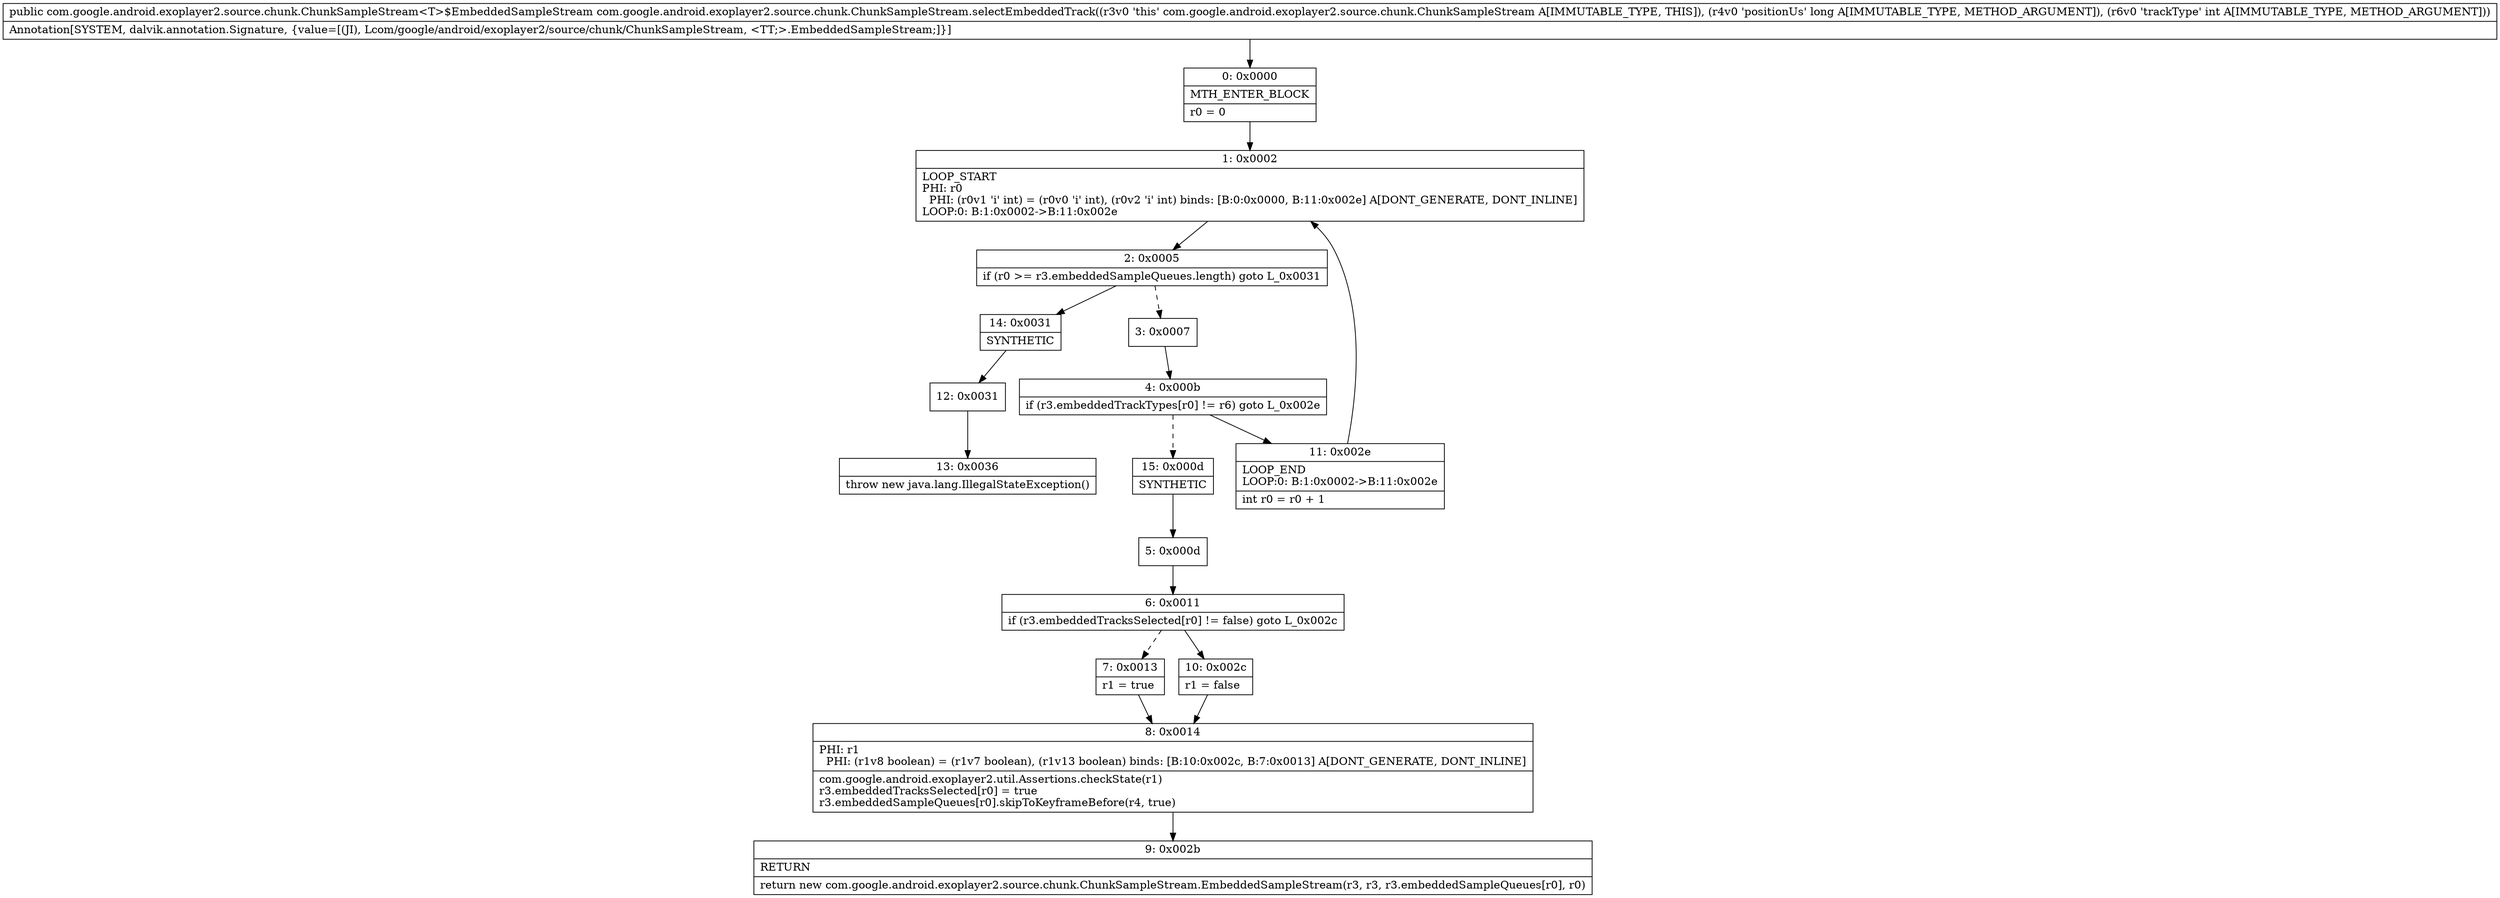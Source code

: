 digraph "CFG forcom.google.android.exoplayer2.source.chunk.ChunkSampleStream.selectEmbeddedTrack(JI)Lcom\/google\/android\/exoplayer2\/source\/chunk\/ChunkSampleStream$EmbeddedSampleStream;" {
Node_0 [shape=record,label="{0\:\ 0x0000|MTH_ENTER_BLOCK\l|r0 = 0\l}"];
Node_1 [shape=record,label="{1\:\ 0x0002|LOOP_START\lPHI: r0 \l  PHI: (r0v1 'i' int) = (r0v0 'i' int), (r0v2 'i' int) binds: [B:0:0x0000, B:11:0x002e] A[DONT_GENERATE, DONT_INLINE]\lLOOP:0: B:1:0x0002\-\>B:11:0x002e\l}"];
Node_2 [shape=record,label="{2\:\ 0x0005|if (r0 \>= r3.embeddedSampleQueues.length) goto L_0x0031\l}"];
Node_3 [shape=record,label="{3\:\ 0x0007}"];
Node_4 [shape=record,label="{4\:\ 0x000b|if (r3.embeddedTrackTypes[r0] != r6) goto L_0x002e\l}"];
Node_5 [shape=record,label="{5\:\ 0x000d}"];
Node_6 [shape=record,label="{6\:\ 0x0011|if (r3.embeddedTracksSelected[r0] != false) goto L_0x002c\l}"];
Node_7 [shape=record,label="{7\:\ 0x0013|r1 = true\l}"];
Node_8 [shape=record,label="{8\:\ 0x0014|PHI: r1 \l  PHI: (r1v8 boolean) = (r1v7 boolean), (r1v13 boolean) binds: [B:10:0x002c, B:7:0x0013] A[DONT_GENERATE, DONT_INLINE]\l|com.google.android.exoplayer2.util.Assertions.checkState(r1)\lr3.embeddedTracksSelected[r0] = true\lr3.embeddedSampleQueues[r0].skipToKeyframeBefore(r4, true)\l}"];
Node_9 [shape=record,label="{9\:\ 0x002b|RETURN\l|return new com.google.android.exoplayer2.source.chunk.ChunkSampleStream.EmbeddedSampleStream(r3, r3, r3.embeddedSampleQueues[r0], r0)\l}"];
Node_10 [shape=record,label="{10\:\ 0x002c|r1 = false\l}"];
Node_11 [shape=record,label="{11\:\ 0x002e|LOOP_END\lLOOP:0: B:1:0x0002\-\>B:11:0x002e\l|int r0 = r0 + 1\l}"];
Node_12 [shape=record,label="{12\:\ 0x0031}"];
Node_13 [shape=record,label="{13\:\ 0x0036|throw new java.lang.IllegalStateException()\l}"];
Node_14 [shape=record,label="{14\:\ 0x0031|SYNTHETIC\l}"];
Node_15 [shape=record,label="{15\:\ 0x000d|SYNTHETIC\l}"];
MethodNode[shape=record,label="{public com.google.android.exoplayer2.source.chunk.ChunkSampleStream\<T\>$EmbeddedSampleStream com.google.android.exoplayer2.source.chunk.ChunkSampleStream.selectEmbeddedTrack((r3v0 'this' com.google.android.exoplayer2.source.chunk.ChunkSampleStream A[IMMUTABLE_TYPE, THIS]), (r4v0 'positionUs' long A[IMMUTABLE_TYPE, METHOD_ARGUMENT]), (r6v0 'trackType' int A[IMMUTABLE_TYPE, METHOD_ARGUMENT]))  | Annotation[SYSTEM, dalvik.annotation.Signature, \{value=[(JI), Lcom\/google\/android\/exoplayer2\/source\/chunk\/ChunkSampleStream, \<TT;\>.EmbeddedSampleStream;]\}]\l}"];
MethodNode -> Node_0;
Node_0 -> Node_1;
Node_1 -> Node_2;
Node_2 -> Node_3[style=dashed];
Node_2 -> Node_14;
Node_3 -> Node_4;
Node_4 -> Node_11;
Node_4 -> Node_15[style=dashed];
Node_5 -> Node_6;
Node_6 -> Node_7[style=dashed];
Node_6 -> Node_10;
Node_7 -> Node_8;
Node_8 -> Node_9;
Node_10 -> Node_8;
Node_11 -> Node_1;
Node_12 -> Node_13;
Node_14 -> Node_12;
Node_15 -> Node_5;
}

